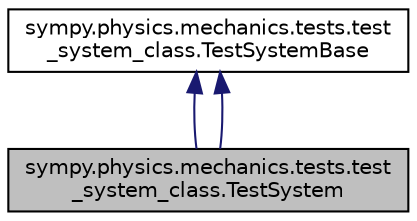 digraph "sympy.physics.mechanics.tests.test_system_class.TestSystem"
{
 // LATEX_PDF_SIZE
  edge [fontname="Helvetica",fontsize="10",labelfontname="Helvetica",labelfontsize="10"];
  node [fontname="Helvetica",fontsize="10",shape=record];
  Node1 [label="sympy.physics.mechanics.tests.test\l_system_class.TestSystem",height=0.2,width=0.4,color="black", fillcolor="grey75", style="filled", fontcolor="black",tooltip=" "];
  Node2 -> Node1 [dir="back",color="midnightblue",fontsize="10",style="solid",fontname="Helvetica"];
  Node2 [label="sympy.physics.mechanics.tests.test\l_system_class.TestSystemBase",height=0.2,width=0.4,color="black", fillcolor="white", style="filled",URL="$classsympy_1_1physics_1_1mechanics_1_1tests_1_1test__system__class_1_1TestSystemBase.html",tooltip=" "];
  Node2 -> Node1 [dir="back",color="midnightblue",fontsize="10",style="solid",fontname="Helvetica"];
}
